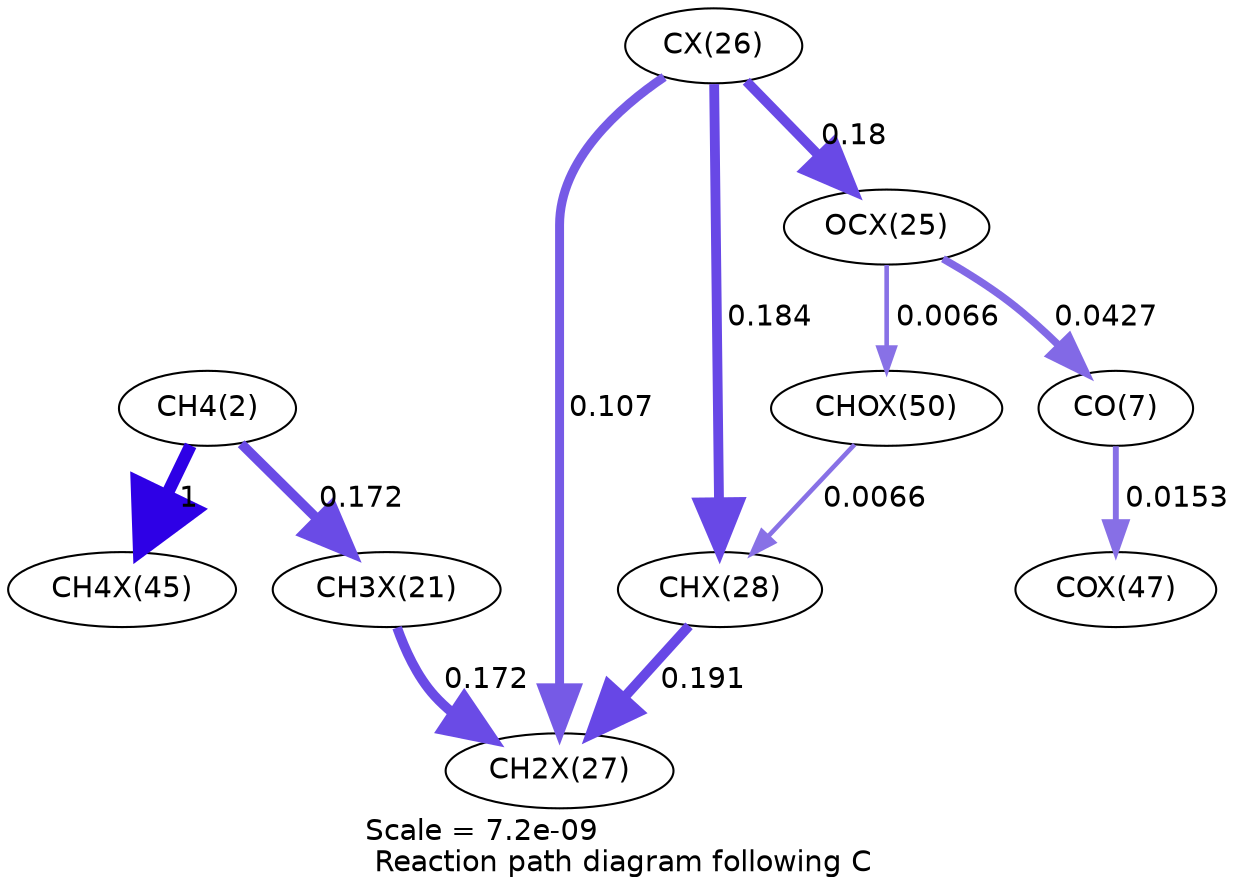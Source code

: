 digraph reaction_paths {
center=1;
s4 -> s33[fontname="Helvetica", penwidth=6, arrowsize=3, color="0.7, 1.5, 0.9"
, label=" 1"];
s4 -> s25[fontname="Helvetica", penwidth=4.67, arrowsize=2.34, color="0.7, 0.672, 0.9"
, label=" 0.172"];
s25 -> s31[fontname="Helvetica", penwidth=4.67, arrowsize=2.34, color="0.7, 0.672, 0.9"
, label=" 0.172"];
s32 -> s31[fontname="Helvetica", penwidth=4.75, arrowsize=2.37, color="0.7, 0.691, 0.9"
, label=" 0.191"];
s30 -> s31[fontname="Helvetica", penwidth=4.31, arrowsize=2.16, color="0.7, 0.607, 0.9"
, label=" 0.107"];
s30 -> s32[fontname="Helvetica", penwidth=4.72, arrowsize=2.36, color="0.7, 0.684, 0.9"
, label=" 0.184"];
s36 -> s32[fontname="Helvetica", penwidth=2.21, arrowsize=1.1, color="0.7, 0.507, 0.9"
, label=" 0.0066"];
s30 -> s29[fontname="Helvetica", penwidth=4.71, arrowsize=2.35, color="0.7, 0.68, 0.9"
, label=" 0.18"];
s29 -> s9[fontname="Helvetica", penwidth=3.62, arrowsize=1.81, color="0.7, 0.543, 0.9"
, label=" 0.0427"];
s9 -> s35[fontname="Helvetica", penwidth=2.84, arrowsize=1.42, color="0.7, 0.515, 0.9"
, label=" 0.0153"];
s29 -> s36[fontname="Helvetica", penwidth=2.21, arrowsize=1.1, color="0.7, 0.507, 0.9"
, label=" 0.0066"];
s4 [ fontname="Helvetica", label="CH4(2)"];
s9 [ fontname="Helvetica", label="CO(7)"];
s25 [ fontname="Helvetica", label="CH3X(21)"];
s29 [ fontname="Helvetica", label="OCX(25)"];
s30 [ fontname="Helvetica", label="CX(26)"];
s31 [ fontname="Helvetica", label="CH2X(27)"];
s32 [ fontname="Helvetica", label="CHX(28)"];
s33 [ fontname="Helvetica", label="CH4X(45)"];
s35 [ fontname="Helvetica", label="COX(47)"];
s36 [ fontname="Helvetica", label="CHOX(50)"];
 label = "Scale = 7.2e-09\l Reaction path diagram following C";
 fontname = "Helvetica";
}
